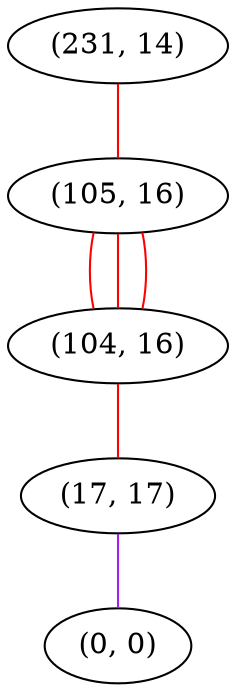 graph "" {
"(231, 14)";
"(105, 16)";
"(104, 16)";
"(17, 17)";
"(0, 0)";
"(231, 14)" -- "(105, 16)"  [color=red, key=0, weight=1];
"(105, 16)" -- "(104, 16)"  [color=red, key=0, weight=1];
"(105, 16)" -- "(104, 16)"  [color=red, key=1, weight=1];
"(105, 16)" -- "(104, 16)"  [color=red, key=2, weight=1];
"(104, 16)" -- "(17, 17)"  [color=red, key=0, weight=1];
"(17, 17)" -- "(0, 0)"  [color=purple, key=0, weight=4];
}
